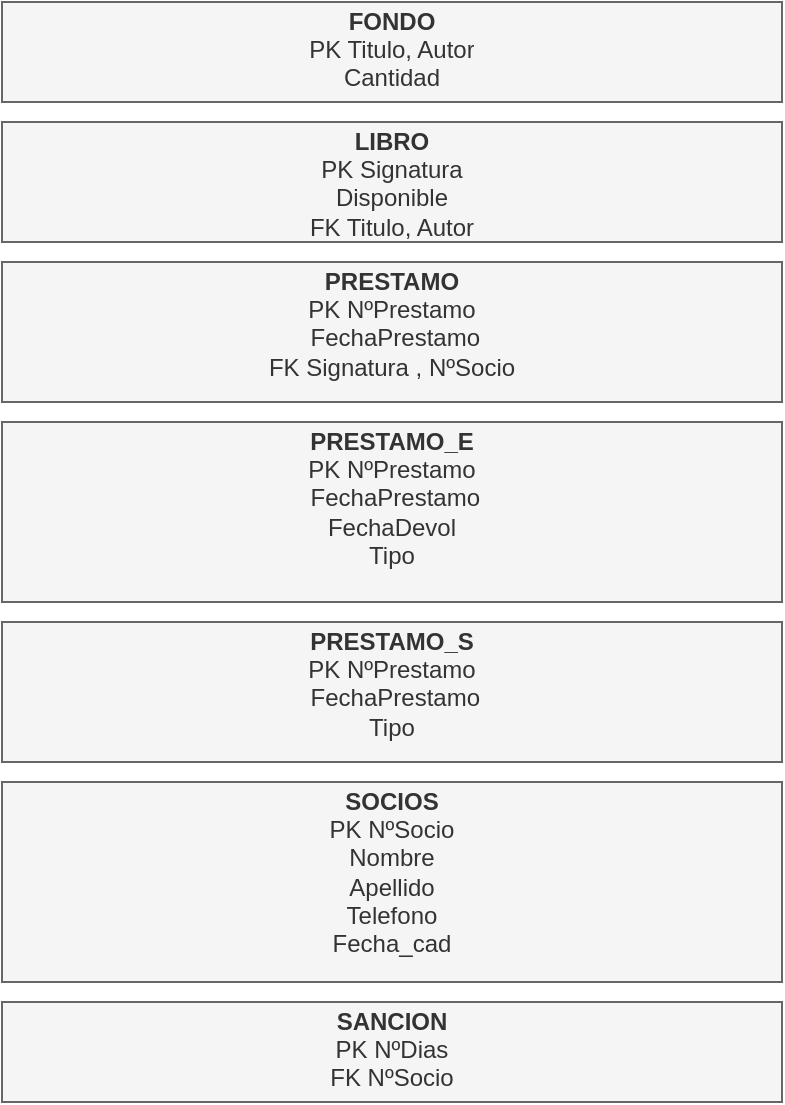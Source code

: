 <mxfile version="17.4.6"><diagram id="vxv80T0DSspKY2KJ_4uf" name="Page-1"><mxGraphModel dx="700" dy="751" grid="1" gridSize="10" guides="1" tooltips="1" connect="1" arrows="1" fold="1" page="1" pageScale="1" pageWidth="827" pageHeight="1169" math="0" shadow="0"><root><mxCell id="0"/><mxCell id="1" parent="0"/><UserObject label="&lt;b&gt;FONDO&lt;/b&gt;&lt;div&gt;PK Titulo, Autor&lt;br&gt;&lt;/div&gt;&lt;div&gt;Cantidad&lt;br&gt;&lt;/div&gt;&lt;div&gt;&lt;br&gt;&lt;/div&gt;" placeholders="1" name="Variable" id="RIH7_hN7T9zMOOn92EYS-10"><mxCell style="text;html=1;strokeColor=#666666;fillColor=#f5f5f5;align=center;verticalAlign=middle;whiteSpace=wrap;overflow=hidden;fontColor=#333333;" vertex="1" parent="1"><mxGeometry x="150" y="140" width="390" height="50" as="geometry"/></mxCell></UserObject><UserObject label="&lt;b&gt;LIBRO&lt;/b&gt;&lt;br&gt;&lt;div&gt;PK Signatura&lt;br&gt;&lt;/div&gt;&lt;div&gt;Disponible&lt;/div&gt;&lt;div&gt;FK Titulo, Autor&lt;br&gt;&lt;/div&gt;&lt;div&gt;&lt;br&gt;&lt;/div&gt;" placeholders="1" name="Variable" id="RIH7_hN7T9zMOOn92EYS-12"><mxCell style="text;html=1;strokeColor=#666666;fillColor=#f5f5f5;align=center;verticalAlign=middle;whiteSpace=wrap;overflow=hidden;fontColor=#333333;" vertex="1" parent="1"><mxGeometry x="150" y="200" width="390" height="60" as="geometry"/></mxCell></UserObject><UserObject label="&lt;b&gt;PRESTAMO&lt;/b&gt;&lt;br&gt;&lt;div&gt;PK NºPrestamo&lt;br&gt;&lt;/div&gt;&lt;div&gt;&amp;nbsp;FechaPrestamo&lt;/div&gt;&lt;div&gt;FK Signatura , NºSocio&lt;br&gt;&lt;/div&gt;&lt;div&gt;&lt;br&gt;&lt;/div&gt;&lt;div&gt;&lt;br&gt;&lt;/div&gt;" placeholders="1" name="Variable" id="RIH7_hN7T9zMOOn92EYS-13"><mxCell style="text;html=1;strokeColor=#666666;fillColor=#f5f5f5;align=center;verticalAlign=middle;whiteSpace=wrap;overflow=hidden;fontColor=#333333;" vertex="1" parent="1"><mxGeometry x="150" y="270" width="390" height="70" as="geometry"/></mxCell></UserObject><UserObject label="&lt;b&gt;PRESTAMO_E&lt;/b&gt;&lt;br&gt;&lt;div&gt;PK NºPrestamo&lt;br&gt;&lt;/div&gt;&lt;div&gt;&amp;nbsp;FechaPrestamo&lt;/div&gt;&lt;div&gt;FechaDevol&lt;/div&gt;&lt;div&gt;Tipo&lt;br&gt;&lt;/div&gt;&lt;div&gt;&lt;br&gt;&lt;/div&gt;" placeholders="1" name="Variable" id="RIH7_hN7T9zMOOn92EYS-14"><mxCell style="text;html=1;strokeColor=#666666;fillColor=#f5f5f5;align=center;verticalAlign=middle;whiteSpace=wrap;overflow=hidden;fontColor=#333333;" vertex="1" parent="1"><mxGeometry x="150" y="350" width="390" height="90" as="geometry"/></mxCell></UserObject><UserObject label="&lt;b&gt;PRESTAMO_S&lt;/b&gt;&lt;br&gt;&lt;div&gt;PK NºPrestamo&lt;br&gt;&lt;/div&gt;&lt;div&gt;&amp;nbsp;FechaPrestamo&lt;/div&gt;&lt;div&gt;Tipo&lt;br&gt;&lt;/div&gt;&lt;div&gt;&lt;br&gt;&lt;/div&gt;" placeholders="1" name="Variable" id="RIH7_hN7T9zMOOn92EYS-15"><mxCell style="text;html=1;strokeColor=#666666;fillColor=#f5f5f5;align=center;verticalAlign=middle;whiteSpace=wrap;overflow=hidden;fontColor=#333333;" vertex="1" parent="1"><mxGeometry x="150" y="450" width="390" height="70" as="geometry"/></mxCell></UserObject><UserObject label="&lt;b&gt;SOCIOS&lt;/b&gt;&lt;br&gt;&lt;div&gt;PK NºSocio&lt;br&gt;&lt;/div&gt;&lt;div&gt;Nombre&lt;/div&gt;&lt;div&gt;Apellido&lt;/div&gt;&lt;div&gt;Telefono&lt;/div&gt;&lt;div&gt;Fecha_cad&lt;br&gt;&lt;/div&gt;&lt;div&gt;&lt;br&gt;&lt;/div&gt;&lt;div&gt;&lt;br&gt;&lt;/div&gt;" placeholders="1" name="Variable" id="RIH7_hN7T9zMOOn92EYS-16"><mxCell style="text;html=1;strokeColor=#666666;fillColor=#f5f5f5;align=center;verticalAlign=middle;whiteSpace=wrap;overflow=hidden;fontColor=#333333;" vertex="1" parent="1"><mxGeometry x="150" y="530" width="390" height="100" as="geometry"/></mxCell></UserObject><UserObject label="&lt;b&gt;SANCION&lt;/b&gt;&lt;br&gt;&lt;div&gt;PK NºDias&lt;br&gt;&lt;/div&gt;&lt;div&gt;FK NºSocio&lt;br&gt;&lt;/div&gt;&lt;div&gt;&lt;br&gt;&lt;/div&gt;&lt;div&gt;&lt;br&gt;&lt;/div&gt;" placeholders="1" name="Variable" id="RIH7_hN7T9zMOOn92EYS-17"><mxCell style="text;html=1;strokeColor=#666666;fillColor=#f5f5f5;align=center;verticalAlign=middle;whiteSpace=wrap;overflow=hidden;fontColor=#333333;" vertex="1" parent="1"><mxGeometry x="150" y="640" width="390" height="50" as="geometry"/></mxCell></UserObject></root></mxGraphModel></diagram></mxfile>